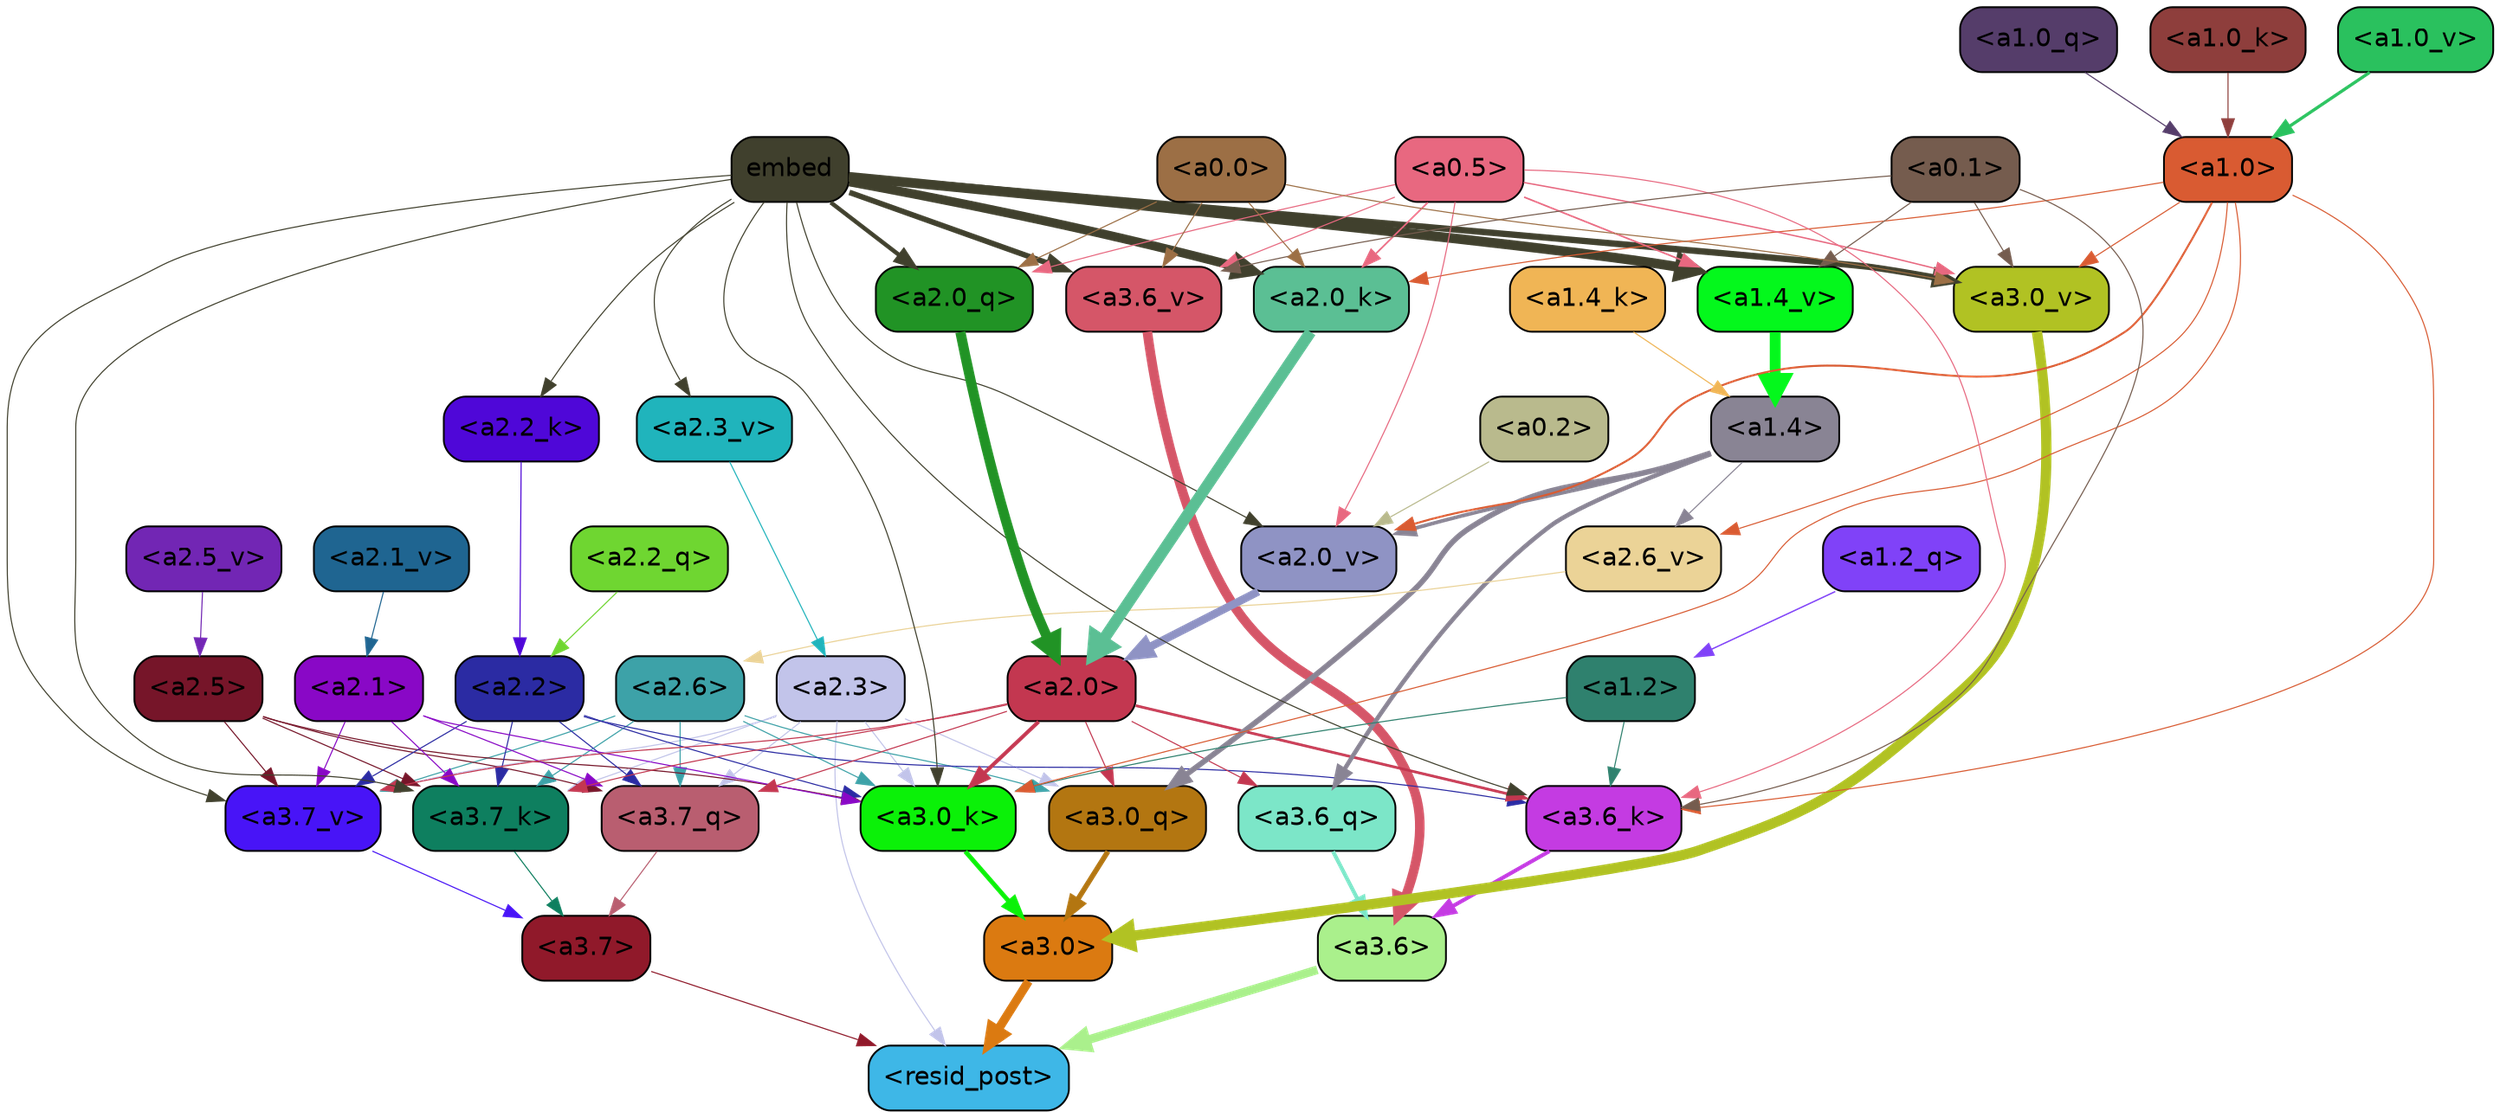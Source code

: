 strict digraph "" {
	graph [bgcolor=transparent,
		layout=dot,
		overlap=false,
		splines=true
	];
	"<a3.7>"	[color=black,
		fillcolor="#90192a",
		fontname=Helvetica,
		shape=box,
		style="filled, rounded"];
	"<resid_post>"	[color=black,
		fillcolor="#3eb7e7",
		fontname=Helvetica,
		shape=box,
		style="filled, rounded"];
	"<a3.7>" -> "<resid_post>"	[color="#90192a",
		penwidth=0.6];
	"<a3.6>"	[color=black,
		fillcolor="#aaf08c",
		fontname=Helvetica,
		shape=box,
		style="filled, rounded"];
	"<a3.6>" -> "<resid_post>"	[color="#aaf08c",
		penwidth=4.7534414529800415];
	"<a3.0>"	[color=black,
		fillcolor="#db7a11",
		fontname=Helvetica,
		shape=box,
		style="filled, rounded"];
	"<a3.0>" -> "<resid_post>"	[color="#db7a11",
		penwidth=4.898576855659485];
	"<a2.3>"	[color=black,
		fillcolor="#c2c4ea",
		fontname=Helvetica,
		shape=box,
		style="filled, rounded"];
	"<a2.3>" -> "<resid_post>"	[color="#c2c4ea",
		penwidth=0.6];
	"<a3.7_q>"	[color=black,
		fillcolor="#b95e70",
		fontname=Helvetica,
		shape=box,
		style="filled, rounded"];
	"<a2.3>" -> "<a3.7_q>"	[color="#c2c4ea",
		penwidth=0.6];
	"<a3.0_q>"	[color=black,
		fillcolor="#b37611",
		fontname=Helvetica,
		shape=box,
		style="filled, rounded"];
	"<a2.3>" -> "<a3.0_q>"	[color="#c2c4ea",
		penwidth=0.6];
	"<a3.7_k>"	[color=black,
		fillcolor="#0e7f5f",
		fontname=Helvetica,
		shape=box,
		style="filled, rounded"];
	"<a2.3>" -> "<a3.7_k>"	[color="#c2c4ea",
		penwidth=0.6];
	"<a3.0_k>"	[color=black,
		fillcolor="#0bf108",
		fontname=Helvetica,
		shape=box,
		style="filled, rounded"];
	"<a2.3>" -> "<a3.0_k>"	[color="#c2c4ea",
		penwidth=0.6];
	"<a3.7_v>"	[color=black,
		fillcolor="#4814f7",
		fontname=Helvetica,
		shape=box,
		style="filled, rounded"];
	"<a2.3>" -> "<a3.7_v>"	[color="#c2c4ea",
		penwidth=0.6];
	"<a3.7_q>" -> "<a3.7>"	[color="#b95e70",
		penwidth=0.6];
	"<a3.6_q>"	[color=black,
		fillcolor="#7ce6c8",
		fontname=Helvetica,
		shape=box,
		style="filled, rounded"];
	"<a3.6_q>" -> "<a3.6>"	[color="#7ce6c8",
		penwidth=2.160832464694977];
	"<a3.0_q>" -> "<a3.0>"	[color="#b37611",
		penwidth=2.870753765106201];
	"<a3.7_k>" -> "<a3.7>"	[color="#0e7f5f",
		penwidth=0.6];
	"<a3.6_k>"	[color=black,
		fillcolor="#c43be2",
		fontname=Helvetica,
		shape=box,
		style="filled, rounded"];
	"<a3.6_k>" -> "<a3.6>"	[color="#c43be2",
		penwidth=2.13908451795578];
	"<a3.0_k>" -> "<a3.0>"	[color="#0bf108",
		penwidth=2.520303964614868];
	"<a3.7_v>" -> "<a3.7>"	[color="#4814f7",
		penwidth=0.6];
	"<a3.6_v>"	[color=black,
		fillcolor="#d55668",
		fontname=Helvetica,
		shape=box,
		style="filled, rounded"];
	"<a3.6_v>" -> "<a3.6>"	[color="#d55668",
		penwidth=5.297133803367615];
	"<a3.0_v>"	[color=black,
		fillcolor="#b1c223",
		fontname=Helvetica,
		shape=box,
		style="filled, rounded"];
	"<a3.0_v>" -> "<a3.0>"	[color="#b1c223",
		penwidth=5.680712580680847];
	"<a2.6>"	[color=black,
		fillcolor="#3da2a8",
		fontname=Helvetica,
		shape=box,
		style="filled, rounded"];
	"<a2.6>" -> "<a3.7_q>"	[color="#3da2a8",
		penwidth=0.6];
	"<a2.6>" -> "<a3.0_q>"	[color="#3da2a8",
		penwidth=0.6];
	"<a2.6>" -> "<a3.7_k>"	[color="#3da2a8",
		penwidth=0.6];
	"<a2.6>" -> "<a3.0_k>"	[color="#3da2a8",
		penwidth=0.6];
	"<a2.6>" -> "<a3.7_v>"	[color="#3da2a8",
		penwidth=0.6];
	"<a2.5>"	[color=black,
		fillcolor="#761529",
		fontname=Helvetica,
		shape=box,
		style="filled, rounded"];
	"<a2.5>" -> "<a3.7_q>"	[color="#761529",
		penwidth=0.6];
	"<a2.5>" -> "<a3.7_k>"	[color="#761529",
		penwidth=0.6];
	"<a2.5>" -> "<a3.0_k>"	[color="#761529",
		penwidth=0.6];
	"<a2.5>" -> "<a3.7_v>"	[color="#761529",
		penwidth=0.6];
	"<a2.2>"	[color=black,
		fillcolor="#2b2ba3",
		fontname=Helvetica,
		shape=box,
		style="filled, rounded"];
	"<a2.2>" -> "<a3.7_q>"	[color="#2b2ba3",
		penwidth=0.6];
	"<a2.2>" -> "<a3.7_k>"	[color="#2b2ba3",
		penwidth=0.6];
	"<a2.2>" -> "<a3.6_k>"	[color="#2b2ba3",
		penwidth=0.6];
	"<a2.2>" -> "<a3.0_k>"	[color="#2b2ba3",
		penwidth=0.6];
	"<a2.2>" -> "<a3.7_v>"	[color="#2b2ba3",
		penwidth=0.6];
	"<a2.1>"	[color=black,
		fillcolor="#8908c6",
		fontname=Helvetica,
		shape=box,
		style="filled, rounded"];
	"<a2.1>" -> "<a3.7_q>"	[color="#8908c6",
		penwidth=0.6];
	"<a2.1>" -> "<a3.7_k>"	[color="#8908c6",
		penwidth=0.6];
	"<a2.1>" -> "<a3.0_k>"	[color="#8908c6",
		penwidth=0.6];
	"<a2.1>" -> "<a3.7_v>"	[color="#8908c6",
		penwidth=0.6];
	"<a2.0>"	[color=black,
		fillcolor="#c33750",
		fontname=Helvetica,
		shape=box,
		style="filled, rounded"];
	"<a2.0>" -> "<a3.7_q>"	[color="#c33750",
		penwidth=0.6];
	"<a2.0>" -> "<a3.6_q>"	[color="#c33750",
		penwidth=0.6];
	"<a2.0>" -> "<a3.0_q>"	[color="#c33750",
		penwidth=0.6];
	"<a2.0>" -> "<a3.7_k>"	[color="#c33750",
		penwidth=0.6];
	"<a2.0>" -> "<a3.6_k>"	[color="#c33750",
		penwidth=1.4807794839143753];
	"<a2.0>" -> "<a3.0_k>"	[color="#c33750",
		penwidth=2.095262974500656];
	"<a2.0>" -> "<a3.7_v>"	[color="#c33750",
		penwidth=0.6];
	"<a1.4>"	[color=black,
		fillcolor="#898494",
		fontname=Helvetica,
		shape=box,
		style="filled, rounded"];
	"<a1.4>" -> "<a3.6_q>"	[color="#898494",
		penwidth=2.425799250602722];
	"<a1.4>" -> "<a3.0_q>"	[color="#898494",
		penwidth=3.0341034531593323];
	"<a2.6_v>"	[color=black,
		fillcolor="#ebd397",
		fontname=Helvetica,
		shape=box,
		style="filled, rounded"];
	"<a1.4>" -> "<a2.6_v>"	[color="#898494",
		penwidth=0.6];
	"<a2.0_v>"	[color=black,
		fillcolor="#8f93c4",
		fontname=Helvetica,
		shape=box,
		style="filled, rounded"];
	"<a1.4>" -> "<a2.0_v>"	[color="#898494",
		penwidth=2.007302835583687];
	embed	[color=black,
		fillcolor="#40402d",
		fontname=Helvetica,
		shape=box,
		style="filled, rounded"];
	embed -> "<a3.7_k>"	[color="#40402d",
		penwidth=0.6];
	embed -> "<a3.6_k>"	[color="#40402d",
		penwidth=0.6];
	embed -> "<a3.0_k>"	[color="#40402d",
		penwidth=0.6];
	embed -> "<a3.7_v>"	[color="#40402d",
		penwidth=0.6];
	embed -> "<a3.6_v>"	[color="#40402d",
		penwidth=3.067279100418091];
	embed -> "<a3.0_v>"	[color="#40402d",
		penwidth=3.5202720761299133];
	"<a2.0_q>"	[color=black,
		fillcolor="#219325",
		fontname=Helvetica,
		shape=box,
		style="filled, rounded"];
	embed -> "<a2.0_q>"	[color="#40402d",
		penwidth=2.339468687772751];
	"<a2.2_k>"	[color=black,
		fillcolor="#4f07d8",
		fontname=Helvetica,
		shape=box,
		style="filled, rounded"];
	embed -> "<a2.2_k>"	[color="#40402d",
		penwidth=0.6];
	"<a2.0_k>"	[color=black,
		fillcolor="#5bbf94",
		fontname=Helvetica,
		shape=box,
		style="filled, rounded"];
	embed -> "<a2.0_k>"	[color="#40402d",
		penwidth=4.9759310483932495];
	"<a2.3_v>"	[color=black,
		fillcolor="#20b4bc",
		fontname=Helvetica,
		shape=box,
		style="filled, rounded"];
	embed -> "<a2.3_v>"	[color="#40402d",
		penwidth=0.6];
	embed -> "<a2.0_v>"	[color="#40402d",
		penwidth=0.6];
	"<a1.4_v>"	[color=black,
		fillcolor="#04f81c",
		fontname=Helvetica,
		shape=box,
		style="filled, rounded"];
	embed -> "<a1.4_v>"	[color="#40402d",
		penwidth=5.3763720989227295];
	"<a1.2>"	[color=black,
		fillcolor="#2f816e",
		fontname=Helvetica,
		shape=box,
		style="filled, rounded"];
	"<a1.2>" -> "<a3.6_k>"	[color="#2f816e",
		penwidth=0.6];
	"<a1.2>" -> "<a3.0_k>"	[color="#2f816e",
		penwidth=0.6];
	"<a1.0>"	[color=black,
		fillcolor="#d95b32",
		fontname=Helvetica,
		shape=box,
		style="filled, rounded"];
	"<a1.0>" -> "<a3.6_k>"	[color="#d95b32",
		penwidth=0.6];
	"<a1.0>" -> "<a3.0_k>"	[color="#d95b32",
		penwidth=0.6];
	"<a1.0>" -> "<a3.0_v>"	[color="#d95b32",
		penwidth=0.6];
	"<a1.0>" -> "<a2.0_k>"	[color="#d95b32",
		penwidth=0.6];
	"<a1.0>" -> "<a2.6_v>"	[color="#d95b32",
		penwidth=0.6];
	"<a1.0>" -> "<a2.0_v>"	[color="#d95b32",
		penwidth=1.0943371653556824];
	"<a0.5>"	[color=black,
		fillcolor="#e86880",
		fontname=Helvetica,
		shape=box,
		style="filled, rounded"];
	"<a0.5>" -> "<a3.6_k>"	[color="#e86880",
		penwidth=0.6];
	"<a0.5>" -> "<a3.6_v>"	[color="#e86880",
		penwidth=0.6];
	"<a0.5>" -> "<a3.0_v>"	[color="#e86880",
		penwidth=0.764040544629097];
	"<a0.5>" -> "<a2.0_q>"	[color="#e86880",
		penwidth=0.6];
	"<a0.5>" -> "<a2.0_k>"	[color="#e86880",
		penwidth=0.8956001400947571];
	"<a0.5>" -> "<a2.0_v>"	[color="#e86880",
		penwidth=0.6];
	"<a0.5>" -> "<a1.4_v>"	[color="#e86880",
		penwidth=0.8774083852767944];
	"<a0.1>"	[color=black,
		fillcolor="#755c4e",
		fontname=Helvetica,
		shape=box,
		style="filled, rounded"];
	"<a0.1>" -> "<a3.6_k>"	[color="#755c4e",
		penwidth=0.6];
	"<a0.1>" -> "<a3.6_v>"	[color="#755c4e",
		penwidth=0.6];
	"<a0.1>" -> "<a3.0_v>"	[color="#755c4e",
		penwidth=0.6];
	"<a0.1>" -> "<a1.4_v>"	[color="#755c4e",
		penwidth=0.6];
	"<a0.0>"	[color=black,
		fillcolor="#9c6f45",
		fontname=Helvetica,
		shape=box,
		style="filled, rounded"];
	"<a0.0>" -> "<a3.6_v>"	[color="#9c6f45",
		penwidth=0.6];
	"<a0.0>" -> "<a3.0_v>"	[color="#9c6f45",
		penwidth=0.6];
	"<a0.0>" -> "<a2.0_q>"	[color="#9c6f45",
		penwidth=0.6];
	"<a0.0>" -> "<a2.0_k>"	[color="#9c6f45",
		penwidth=0.6];
	"<a2.2_q>"	[color=black,
		fillcolor="#6fd631",
		fontname=Helvetica,
		shape=box,
		style="filled, rounded"];
	"<a2.2_q>" -> "<a2.2>"	[color="#6fd631",
		penwidth=0.6];
	"<a2.0_q>" -> "<a2.0>"	[color="#219325",
		penwidth=5.606565475463867];
	"<a2.2_k>" -> "<a2.2>"	[color="#4f07d8",
		penwidth=0.6];
	"<a2.0_k>" -> "<a2.0>"	[color="#5bbf94",
		penwidth=6.344284534454346];
	"<a2.6_v>" -> "<a2.6>"	[color="#ebd397",
		penwidth=0.6];
	"<a2.5_v>"	[color=black,
		fillcolor="#7226b4",
		fontname=Helvetica,
		shape=box,
		style="filled, rounded"];
	"<a2.5_v>" -> "<a2.5>"	[color="#7226b4",
		penwidth=0.6];
	"<a2.3_v>" -> "<a2.3>"	[color="#20b4bc",
		penwidth=0.6];
	"<a2.1_v>"	[color=black,
		fillcolor="#1f6591",
		fontname=Helvetica,
		shape=box,
		style="filled, rounded"];
	"<a2.1_v>" -> "<a2.1>"	[color="#1f6591",
		penwidth=0.6];
	"<a2.0_v>" -> "<a2.0>"	[color="#8f93c4",
		penwidth=4.422677040100098];
	"<a0.2>"	[color=black,
		fillcolor="#b9ba8d",
		fontname=Helvetica,
		shape=box,
		style="filled, rounded"];
	"<a0.2>" -> "<a2.0_v>"	[color="#b9ba8d",
		penwidth=0.6];
	"<a1.2_q>"	[color=black,
		fillcolor="#8042f8",
		fontname=Helvetica,
		shape=box,
		style="filled, rounded"];
	"<a1.2_q>" -> "<a1.2>"	[color="#8042f8",
		penwidth=0.7570515871047974];
	"<a1.0_q>"	[color=black,
		fillcolor="#553d6a",
		fontname=Helvetica,
		shape=box,
		style="filled, rounded"];
	"<a1.0_q>" -> "<a1.0>"	[color="#553d6a",
		penwidth=0.6];
	"<a1.4_k>"	[color=black,
		fillcolor="#f0b555",
		fontname=Helvetica,
		shape=box,
		style="filled, rounded"];
	"<a1.4_k>" -> "<a1.4>"	[color="#f0b555",
		penwidth=0.6];
	"<a1.0_k>"	[color=black,
		fillcolor="#8e3e3c",
		fontname=Helvetica,
		shape=box,
		style="filled, rounded"];
	"<a1.0_k>" -> "<a1.0>"	[color="#8e3e3c",
		penwidth=0.6];
	"<a1.4_v>" -> "<a1.4>"	[color="#04f81c",
		penwidth=6.0194467306137085];
	"<a1.0_v>"	[color=black,
		fillcolor="#2ac15e",
		fontname=Helvetica,
		shape=box,
		style="filled, rounded"];
	"<a1.0_v>" -> "<a1.0>"	[color="#2ac15e",
		penwidth=1.738280937075615];
}
